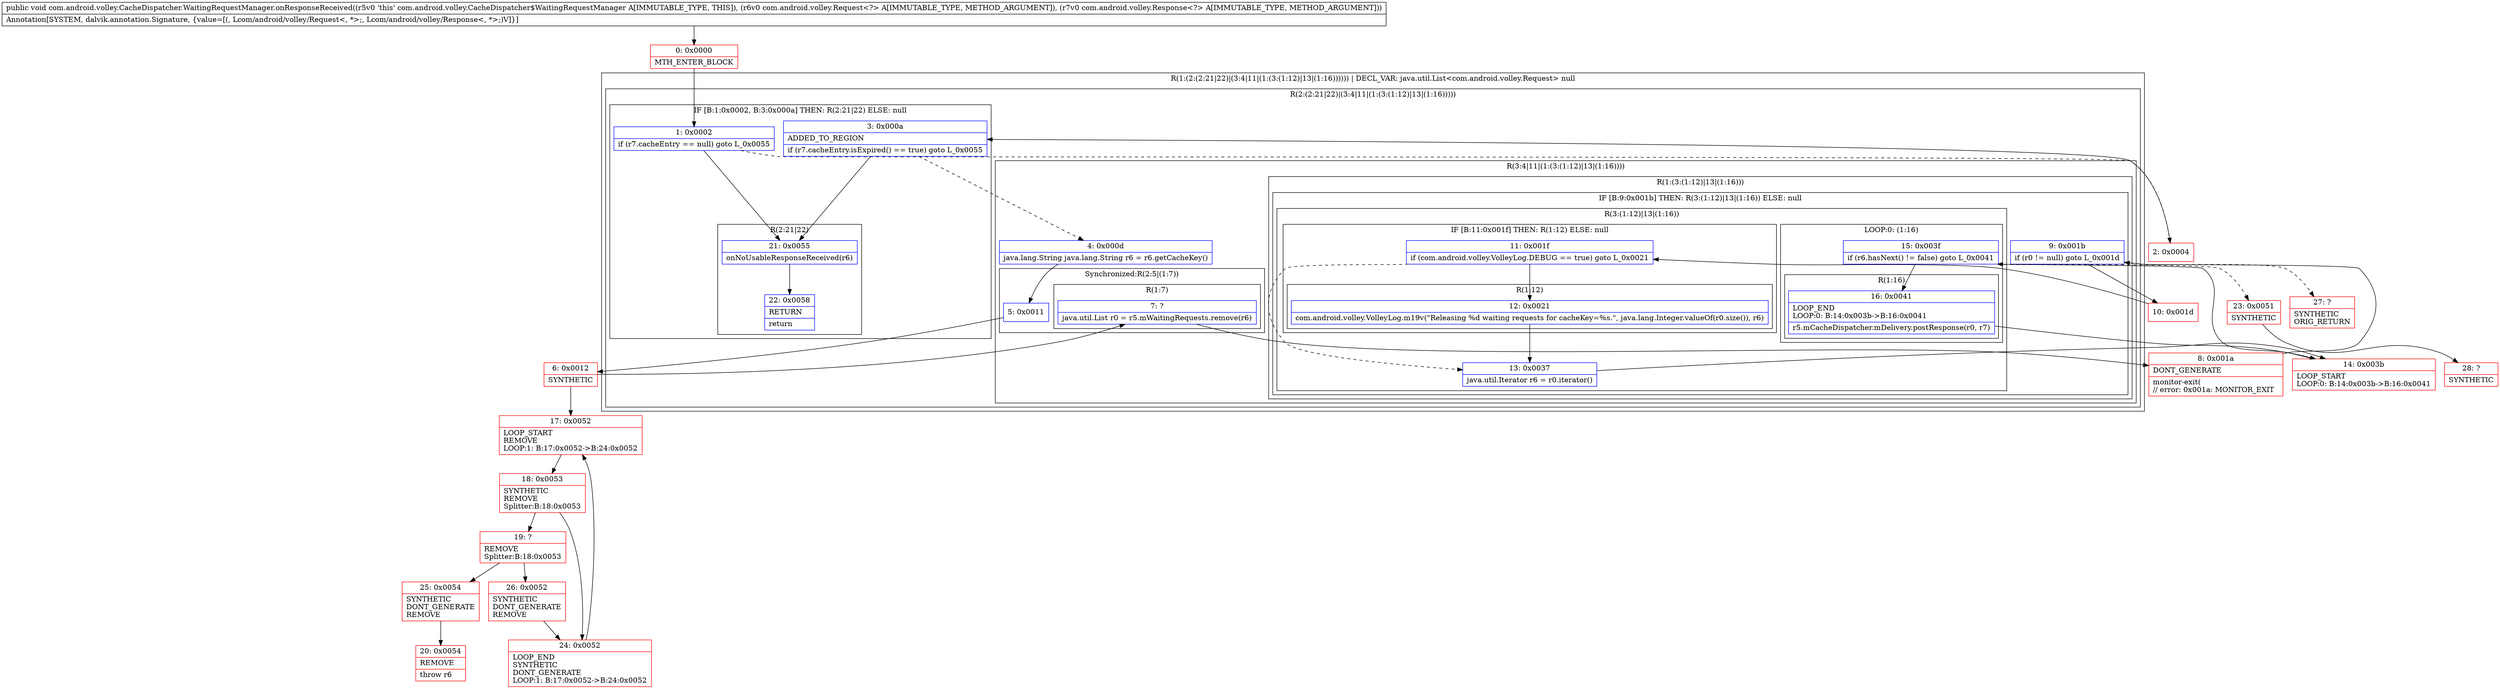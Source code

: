 digraph "CFG forcom.android.volley.CacheDispatcher.WaitingRequestManager.onResponseReceived(Lcom\/android\/volley\/Request;Lcom\/android\/volley\/Response;)V" {
subgraph cluster_Region_1029983197 {
label = "R(1:(2:(2:21|22)|(3:4|11|(1:(3:(1:12)|13|(1:16)))))) | DECL_VAR: java.util.List\<com.android.volley.Request\> null\l";
node [shape=record,color=blue];
subgraph cluster_Region_451239064 {
label = "R(2:(2:21|22)|(3:4|11|(1:(3:(1:12)|13|(1:16)))))";
node [shape=record,color=blue];
subgraph cluster_IfRegion_1789892128 {
label = "IF [B:1:0x0002, B:3:0x000a] THEN: R(2:21|22) ELSE: null";
node [shape=record,color=blue];
Node_1 [shape=record,label="{1\:\ 0x0002|if (r7.cacheEntry == null) goto L_0x0055\l}"];
Node_3 [shape=record,label="{3\:\ 0x000a|ADDED_TO_REGION\l|if (r7.cacheEntry.isExpired() == true) goto L_0x0055\l}"];
subgraph cluster_Region_566818191 {
label = "R(2:21|22)";
node [shape=record,color=blue];
Node_21 [shape=record,label="{21\:\ 0x0055|onNoUsableResponseReceived(r6)\l}"];
Node_22 [shape=record,label="{22\:\ 0x0058|RETURN\l|return\l}"];
}
}
subgraph cluster_Region_1694199740 {
label = "R(3:4|11|(1:(3:(1:12)|13|(1:16))))";
node [shape=record,color=blue];
Node_4 [shape=record,label="{4\:\ 0x000d|java.lang.String java.lang.String r6 = r6.getCacheKey()\l}"];
subgraph cluster_SynchronizedRegion_1055746248 {
label = "Synchronized:R(2:5|(1:7))";
node [shape=record,color=blue];
Node_5 [shape=record,label="{5\:\ 0x0011}"];
subgraph cluster_Region_809241554 {
label = "R(1:7)";
node [shape=record,color=blue];
Node_7 [shape=record,label="{7\:\ ?|java.util.List r0 = r5.mWaitingRequests.remove(r6)\l}"];
}
}
subgraph cluster_Region_249360913 {
label = "R(1:(3:(1:12)|13|(1:16)))";
node [shape=record,color=blue];
subgraph cluster_IfRegion_825080534 {
label = "IF [B:9:0x001b] THEN: R(3:(1:12)|13|(1:16)) ELSE: null";
node [shape=record,color=blue];
Node_9 [shape=record,label="{9\:\ 0x001b|if (r0 != null) goto L_0x001d\l}"];
subgraph cluster_Region_244622784 {
label = "R(3:(1:12)|13|(1:16))";
node [shape=record,color=blue];
subgraph cluster_IfRegion_416578428 {
label = "IF [B:11:0x001f] THEN: R(1:12) ELSE: null";
node [shape=record,color=blue];
Node_11 [shape=record,label="{11\:\ 0x001f|if (com.android.volley.VolleyLog.DEBUG == true) goto L_0x0021\l}"];
subgraph cluster_Region_1918440197 {
label = "R(1:12)";
node [shape=record,color=blue];
Node_12 [shape=record,label="{12\:\ 0x0021|com.android.volley.VolleyLog.m19v(\"Releasing %d waiting requests for cacheKey=%s.\", java.lang.Integer.valueOf(r0.size()), r6)\l}"];
}
}
Node_13 [shape=record,label="{13\:\ 0x0037|java.util.Iterator r6 = r0.iterator()\l}"];
subgraph cluster_LoopRegion_2127991140 {
label = "LOOP:0: (1:16)";
node [shape=record,color=blue];
Node_15 [shape=record,label="{15\:\ 0x003f|if (r6.hasNext() != false) goto L_0x0041\l}"];
subgraph cluster_Region_724049246 {
label = "R(1:16)";
node [shape=record,color=blue];
Node_16 [shape=record,label="{16\:\ 0x0041|LOOP_END\lLOOP:0: B:14:0x003b\-\>B:16:0x0041\l|r5.mCacheDispatcher.mDelivery.postResponse(r0, r7)\l}"];
}
}
}
}
}
}
}
}
Node_0 [shape=record,color=red,label="{0\:\ 0x0000|MTH_ENTER_BLOCK\l}"];
Node_2 [shape=record,color=red,label="{2\:\ 0x0004}"];
Node_6 [shape=record,color=red,label="{6\:\ 0x0012|SYNTHETIC\l}"];
Node_8 [shape=record,color=red,label="{8\:\ 0x001a|DONT_GENERATE\l|monitor\-exit(\l\/\/ error: 0x001a: MONITOR_EXIT  \l}"];
Node_10 [shape=record,color=red,label="{10\:\ 0x001d}"];
Node_14 [shape=record,color=red,label="{14\:\ 0x003b|LOOP_START\lLOOP:0: B:14:0x003b\-\>B:16:0x0041\l}"];
Node_17 [shape=record,color=red,label="{17\:\ 0x0052|LOOP_START\lREMOVE\lLOOP:1: B:17:0x0052\-\>B:24:0x0052\l}"];
Node_18 [shape=record,color=red,label="{18\:\ 0x0053|SYNTHETIC\lREMOVE\lSplitter:B:18:0x0053\l}"];
Node_19 [shape=record,color=red,label="{19\:\ ?|REMOVE\lSplitter:B:18:0x0053\l}"];
Node_20 [shape=record,color=red,label="{20\:\ 0x0054|REMOVE\l|throw r6\l}"];
Node_23 [shape=record,color=red,label="{23\:\ 0x0051|SYNTHETIC\l}"];
Node_24 [shape=record,color=red,label="{24\:\ 0x0052|LOOP_END\lSYNTHETIC\lDONT_GENERATE\lLOOP:1: B:17:0x0052\-\>B:24:0x0052\l}"];
Node_25 [shape=record,color=red,label="{25\:\ 0x0054|SYNTHETIC\lDONT_GENERATE\lREMOVE\l}"];
Node_26 [shape=record,color=red,label="{26\:\ 0x0052|SYNTHETIC\lDONT_GENERATE\lREMOVE\l}"];
Node_27 [shape=record,color=red,label="{27\:\ ?|SYNTHETIC\lORIG_RETURN\l}"];
Node_28 [shape=record,color=red,label="{28\:\ ?|SYNTHETIC\l}"];
MethodNode[shape=record,label="{public void com.android.volley.CacheDispatcher.WaitingRequestManager.onResponseReceived((r5v0 'this' com.android.volley.CacheDispatcher$WaitingRequestManager A[IMMUTABLE_TYPE, THIS]), (r6v0 com.android.volley.Request\<?\> A[IMMUTABLE_TYPE, METHOD_ARGUMENT]), (r7v0 com.android.volley.Response\<?\> A[IMMUTABLE_TYPE, METHOD_ARGUMENT]))  | Annotation[SYSTEM, dalvik.annotation.Signature, \{value=[(, Lcom\/android\/volley\/Request\<, *\>;, Lcom\/android\/volley\/Response\<, *\>;)V]\}]\l}"];
MethodNode -> Node_0;
Node_1 -> Node_2[style=dashed];
Node_1 -> Node_21;
Node_3 -> Node_4[style=dashed];
Node_3 -> Node_21;
Node_21 -> Node_22;
Node_4 -> Node_5;
Node_5 -> Node_6;
Node_7 -> Node_8;
Node_9 -> Node_10;
Node_9 -> Node_27[style=dashed];
Node_11 -> Node_12;
Node_11 -> Node_13[style=dashed];
Node_12 -> Node_13;
Node_13 -> Node_14;
Node_15 -> Node_16;
Node_15 -> Node_23[style=dashed];
Node_16 -> Node_14;
Node_0 -> Node_1;
Node_2 -> Node_3;
Node_6 -> Node_7;
Node_6 -> Node_17;
Node_8 -> Node_9;
Node_10 -> Node_11;
Node_14 -> Node_15;
Node_17 -> Node_18;
Node_18 -> Node_19;
Node_18 -> Node_24;
Node_19 -> Node_25;
Node_19 -> Node_26;
Node_23 -> Node_28;
Node_24 -> Node_17;
Node_25 -> Node_20;
Node_26 -> Node_24;
}

